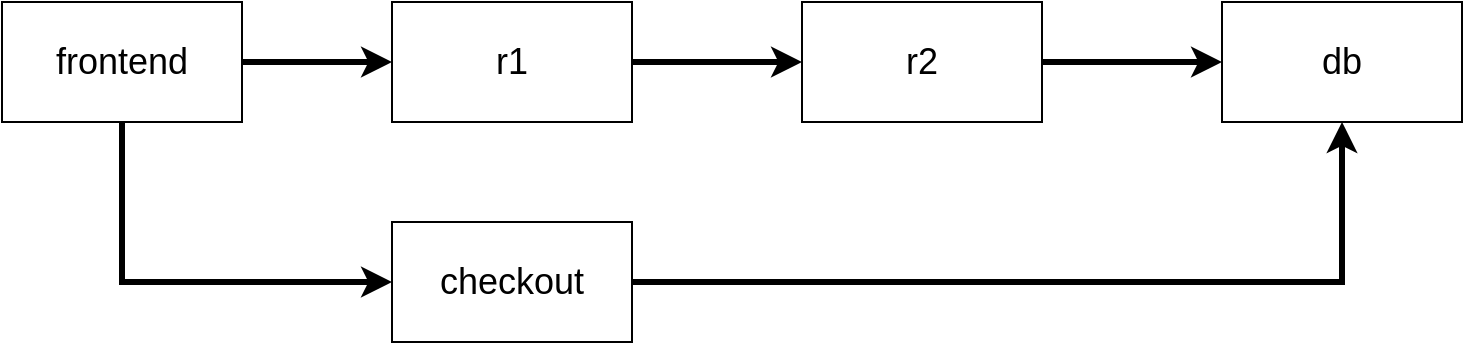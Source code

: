 <mxfile version="22.1.2" type="device">
  <diagram name="Page-1" id="IooTlzXcHhJ_6TUlidn9">
    <mxGraphModel dx="1114" dy="1027" grid="1" gridSize="10" guides="1" tooltips="1" connect="1" arrows="1" fold="1" page="1" pageScale="1" pageWidth="850" pageHeight="1100" math="0" shadow="0">
      <root>
        <mxCell id="0" />
        <mxCell id="1" parent="0" />
        <mxCell id="XKkDL5AFqbUZDsZnsLSn-1" value="&lt;font style=&quot;font-size: 18px;&quot;&gt;frontend&lt;/font&gt;" style="rounded=0;whiteSpace=wrap;html=1;" vertex="1" parent="1">
          <mxGeometry x="100" y="440" width="120" height="60" as="geometry" />
        </mxCell>
        <mxCell id="XKkDL5AFqbUZDsZnsLSn-2" value="&lt;font style=&quot;font-size: 18px;&quot;&gt;db&lt;/font&gt;" style="rounded=0;whiteSpace=wrap;html=1;" vertex="1" parent="1">
          <mxGeometry x="710" y="440" width="120" height="60" as="geometry" />
        </mxCell>
        <mxCell id="XKkDL5AFqbUZDsZnsLSn-4" value="&lt;font style=&quot;font-size: 18px;&quot;&gt;r1&lt;/font&gt;" style="rounded=0;whiteSpace=wrap;html=1;" vertex="1" parent="1">
          <mxGeometry x="295" y="440" width="120" height="60" as="geometry" />
        </mxCell>
        <mxCell id="XKkDL5AFqbUZDsZnsLSn-7" value="&lt;font style=&quot;font-size: 18px;&quot;&gt;r2&lt;/font&gt;" style="rounded=0;whiteSpace=wrap;html=1;" vertex="1" parent="1">
          <mxGeometry x="500" y="440" width="120" height="60" as="geometry" />
        </mxCell>
        <mxCell id="XKkDL5AFqbUZDsZnsLSn-8" value="" style="endArrow=classic;html=1;rounded=0;strokeWidth=3;exitX=1;exitY=0.5;exitDx=0;exitDy=0;entryX=0;entryY=0.5;entryDx=0;entryDy=0;" edge="1" parent="1" source="XKkDL5AFqbUZDsZnsLSn-1" target="XKkDL5AFqbUZDsZnsLSn-4">
          <mxGeometry width="50" height="50" relative="1" as="geometry">
            <mxPoint x="400" y="540" as="sourcePoint" />
            <mxPoint x="270" y="490" as="targetPoint" />
          </mxGeometry>
        </mxCell>
        <mxCell id="XKkDL5AFqbUZDsZnsLSn-9" value="" style="endArrow=classic;html=1;rounded=0;strokeWidth=3;exitX=1;exitY=0.5;exitDx=0;exitDy=0;entryX=0;entryY=0.5;entryDx=0;entryDy=0;" edge="1" parent="1" source="XKkDL5AFqbUZDsZnsLSn-4" target="XKkDL5AFqbUZDsZnsLSn-7">
          <mxGeometry width="50" height="50" relative="1" as="geometry">
            <mxPoint x="230" y="480" as="sourcePoint" />
            <mxPoint x="305" y="480" as="targetPoint" />
          </mxGeometry>
        </mxCell>
        <mxCell id="XKkDL5AFqbUZDsZnsLSn-10" value="" style="endArrow=classic;html=1;rounded=0;strokeWidth=3;exitX=1;exitY=0.5;exitDx=0;exitDy=0;entryX=0;entryY=0.5;entryDx=0;entryDy=0;" edge="1" parent="1" source="XKkDL5AFqbUZDsZnsLSn-7" target="XKkDL5AFqbUZDsZnsLSn-2">
          <mxGeometry width="50" height="50" relative="1" as="geometry">
            <mxPoint x="425" y="480" as="sourcePoint" />
            <mxPoint x="510" y="480" as="targetPoint" />
          </mxGeometry>
        </mxCell>
        <mxCell id="XKkDL5AFqbUZDsZnsLSn-11" value="&lt;font style=&quot;font-size: 18px;&quot;&gt;checkout&lt;/font&gt;" style="rounded=0;whiteSpace=wrap;html=1;" vertex="1" parent="1">
          <mxGeometry x="295" y="550" width="120" height="60" as="geometry" />
        </mxCell>
        <mxCell id="XKkDL5AFqbUZDsZnsLSn-12" value="" style="endArrow=classic;html=1;rounded=0;strokeWidth=3;exitX=0.5;exitY=1;exitDx=0;exitDy=0;entryX=0;entryY=0.5;entryDx=0;entryDy=0;" edge="1" parent="1" source="XKkDL5AFqbUZDsZnsLSn-1" target="XKkDL5AFqbUZDsZnsLSn-11">
          <mxGeometry width="50" height="50" relative="1" as="geometry">
            <mxPoint x="230" y="480" as="sourcePoint" />
            <mxPoint x="305" y="480" as="targetPoint" />
            <Array as="points">
              <mxPoint x="160" y="580" />
            </Array>
          </mxGeometry>
        </mxCell>
        <mxCell id="XKkDL5AFqbUZDsZnsLSn-15" value="" style="endArrow=classic;html=1;rounded=0;strokeWidth=3;exitX=1;exitY=0.5;exitDx=0;exitDy=0;entryX=0.5;entryY=1;entryDx=0;entryDy=0;" edge="1" parent="1" source="XKkDL5AFqbUZDsZnsLSn-11" target="XKkDL5AFqbUZDsZnsLSn-2">
          <mxGeometry width="50" height="50" relative="1" as="geometry">
            <mxPoint x="230" y="480" as="sourcePoint" />
            <mxPoint x="305" y="480" as="targetPoint" />
            <Array as="points">
              <mxPoint x="770" y="580" />
            </Array>
          </mxGeometry>
        </mxCell>
      </root>
    </mxGraphModel>
  </diagram>
</mxfile>
